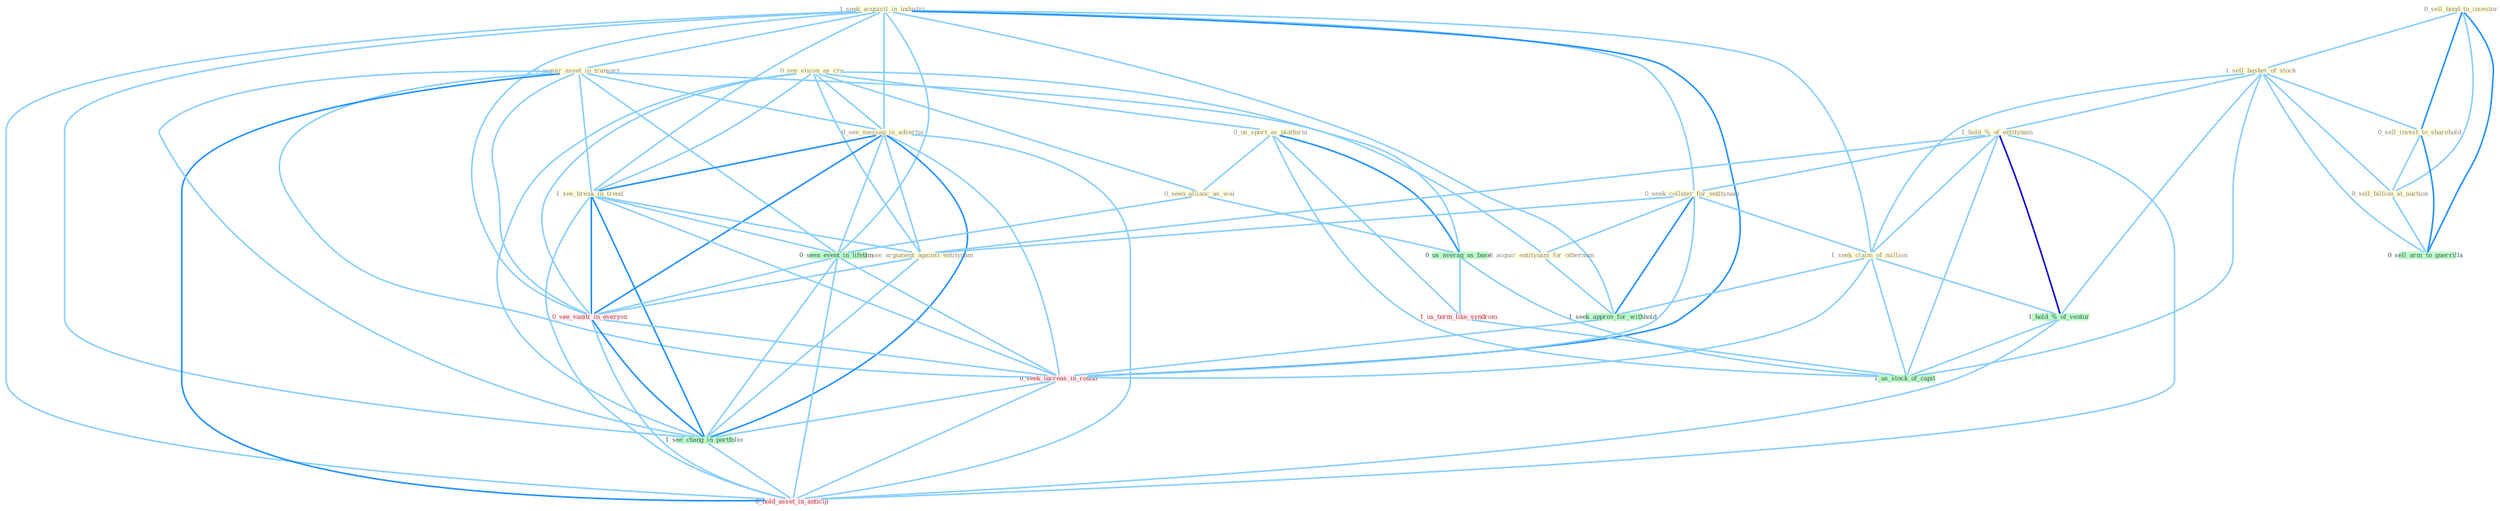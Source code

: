 Graph G{ 
    node
    [shape=polygon,style=filled,width=.5,height=.06,color="#BDFCC9",fixedsize=true,fontsize=4,
    fontcolor="#2f4f4f"];
    {node
    [color="#ffffe0", fontcolor="#8b7d6b"] "1_seek_acquisit_in_industri " "0_sell_bond_to_investor " "1_sell_basket_of_stock " "0_acquir_asset_in_transact " "0_sell_invest_to_sharehold " "0_see_vision_as_cry " "0_see_messag_in_advertis " "0_us_sport_as_platform " "1_hold_%_of_entitynam " "1_see_break_in_trend " "0_sell_billion_at_auction " "0_seek_collater_for_entitynam " "0_acquir_entitynam_for_othernum " "1_seek_claim_of_million " "1_see_argument_against_entitynam " "0_seen_allianc_as_wai "}
{node [color="#fff0f5", fontcolor="#b22222"] "1_us_term_like_syndrom " "0_see_vaniti_in_everyon " "0_seek_increas_in_round " "0_hold_asset_in_anticip "}
edge [color="#B0E2FF"];

	"1_seek_acquisit_in_industri " -- "0_acquir_asset_in_transact " [w="1", color="#87cefa" ];
	"1_seek_acquisit_in_industri " -- "0_see_messag_in_advertis " [w="1", color="#87cefa" ];
	"1_seek_acquisit_in_industri " -- "1_see_break_in_trend " [w="1", color="#87cefa" ];
	"1_seek_acquisit_in_industri " -- "0_seek_collater_for_entitynam " [w="1", color="#87cefa" ];
	"1_seek_acquisit_in_industri " -- "1_seek_claim_of_million " [w="1", color="#87cefa" ];
	"1_seek_acquisit_in_industri " -- "0_seen_event_in_lifetim " [w="1", color="#87cefa" ];
	"1_seek_acquisit_in_industri " -- "1_seek_approv_for_withhold " [w="1", color="#87cefa" ];
	"1_seek_acquisit_in_industri " -- "0_see_vaniti_in_everyon " [w="1", color="#87cefa" ];
	"1_seek_acquisit_in_industri " -- "0_seek_increas_in_round " [w="2", color="#1e90ff" , len=0.8];
	"1_seek_acquisit_in_industri " -- "1_see_chang_in_portfolio " [w="1", color="#87cefa" ];
	"1_seek_acquisit_in_industri " -- "0_hold_asset_in_anticip " [w="1", color="#87cefa" ];
	"0_sell_bond_to_investor " -- "1_sell_basket_of_stock " [w="1", color="#87cefa" ];
	"0_sell_bond_to_investor " -- "0_sell_invest_to_sharehold " [w="2", color="#1e90ff" , len=0.8];
	"0_sell_bond_to_investor " -- "0_sell_billion_at_auction " [w="1", color="#87cefa" ];
	"0_sell_bond_to_investor " -- "0_sell_arm_to_guerrilla " [w="2", color="#1e90ff" , len=0.8];
	"1_sell_basket_of_stock " -- "0_sell_invest_to_sharehold " [w="1", color="#87cefa" ];
	"1_sell_basket_of_stock " -- "1_hold_%_of_entitynam " [w="1", color="#87cefa" ];
	"1_sell_basket_of_stock " -- "0_sell_billion_at_auction " [w="1", color="#87cefa" ];
	"1_sell_basket_of_stock " -- "1_seek_claim_of_million " [w="1", color="#87cefa" ];
	"1_sell_basket_of_stock " -- "1_hold_%_of_ventur " [w="1", color="#87cefa" ];
	"1_sell_basket_of_stock " -- "0_sell_arm_to_guerrilla " [w="1", color="#87cefa" ];
	"1_sell_basket_of_stock " -- "1_us_stock_of_capit " [w="1", color="#87cefa" ];
	"0_acquir_asset_in_transact " -- "0_see_messag_in_advertis " [w="1", color="#87cefa" ];
	"0_acquir_asset_in_transact " -- "1_see_break_in_trend " [w="1", color="#87cefa" ];
	"0_acquir_asset_in_transact " -- "0_acquir_entitynam_for_othernum " [w="1", color="#87cefa" ];
	"0_acquir_asset_in_transact " -- "0_seen_event_in_lifetim " [w="1", color="#87cefa" ];
	"0_acquir_asset_in_transact " -- "0_see_vaniti_in_everyon " [w="1", color="#87cefa" ];
	"0_acquir_asset_in_transact " -- "0_seek_increas_in_round " [w="1", color="#87cefa" ];
	"0_acquir_asset_in_transact " -- "1_see_chang_in_portfolio " [w="1", color="#87cefa" ];
	"0_acquir_asset_in_transact " -- "0_hold_asset_in_anticip " [w="2", color="#1e90ff" , len=0.8];
	"0_sell_invest_to_sharehold " -- "0_sell_billion_at_auction " [w="1", color="#87cefa" ];
	"0_sell_invest_to_sharehold " -- "0_sell_arm_to_guerrilla " [w="2", color="#1e90ff" , len=0.8];
	"0_see_vision_as_cry " -- "0_see_messag_in_advertis " [w="1", color="#87cefa" ];
	"0_see_vision_as_cry " -- "0_us_sport_as_platform " [w="1", color="#87cefa" ];
	"0_see_vision_as_cry " -- "1_see_break_in_trend " [w="1", color="#87cefa" ];
	"0_see_vision_as_cry " -- "1_see_argument_against_entitynam " [w="1", color="#87cefa" ];
	"0_see_vision_as_cry " -- "0_seen_allianc_as_wai " [w="1", color="#87cefa" ];
	"0_see_vision_as_cry " -- "0_us_averag_as_base " [w="1", color="#87cefa" ];
	"0_see_vision_as_cry " -- "0_see_vaniti_in_everyon " [w="1", color="#87cefa" ];
	"0_see_vision_as_cry " -- "1_see_chang_in_portfolio " [w="1", color="#87cefa" ];
	"0_see_messag_in_advertis " -- "1_see_break_in_trend " [w="2", color="#1e90ff" , len=0.8];
	"0_see_messag_in_advertis " -- "1_see_argument_against_entitynam " [w="1", color="#87cefa" ];
	"0_see_messag_in_advertis " -- "0_seen_event_in_lifetim " [w="1", color="#87cefa" ];
	"0_see_messag_in_advertis " -- "0_see_vaniti_in_everyon " [w="2", color="#1e90ff" , len=0.8];
	"0_see_messag_in_advertis " -- "0_seek_increas_in_round " [w="1", color="#87cefa" ];
	"0_see_messag_in_advertis " -- "1_see_chang_in_portfolio " [w="2", color="#1e90ff" , len=0.8];
	"0_see_messag_in_advertis " -- "0_hold_asset_in_anticip " [w="1", color="#87cefa" ];
	"0_us_sport_as_platform " -- "0_seen_allianc_as_wai " [w="1", color="#87cefa" ];
	"0_us_sport_as_platform " -- "0_us_averag_as_base " [w="2", color="#1e90ff" , len=0.8];
	"0_us_sport_as_platform " -- "1_us_term_like_syndrom " [w="1", color="#87cefa" ];
	"0_us_sport_as_platform " -- "1_us_stock_of_capit " [w="1", color="#87cefa" ];
	"1_hold_%_of_entitynam " -- "0_seek_collater_for_entitynam " [w="1", color="#87cefa" ];
	"1_hold_%_of_entitynam " -- "1_seek_claim_of_million " [w="1", color="#87cefa" ];
	"1_hold_%_of_entitynam " -- "1_see_argument_against_entitynam " [w="1", color="#87cefa" ];
	"1_hold_%_of_entitynam " -- "1_hold_%_of_ventur " [w="3", color="#0000cd" , len=0.6];
	"1_hold_%_of_entitynam " -- "1_us_stock_of_capit " [w="1", color="#87cefa" ];
	"1_hold_%_of_entitynam " -- "0_hold_asset_in_anticip " [w="1", color="#87cefa" ];
	"1_see_break_in_trend " -- "1_see_argument_against_entitynam " [w="1", color="#87cefa" ];
	"1_see_break_in_trend " -- "0_seen_event_in_lifetim " [w="1", color="#87cefa" ];
	"1_see_break_in_trend " -- "0_see_vaniti_in_everyon " [w="2", color="#1e90ff" , len=0.8];
	"1_see_break_in_trend " -- "0_seek_increas_in_round " [w="1", color="#87cefa" ];
	"1_see_break_in_trend " -- "1_see_chang_in_portfolio " [w="2", color="#1e90ff" , len=0.8];
	"1_see_break_in_trend " -- "0_hold_asset_in_anticip " [w="1", color="#87cefa" ];
	"0_sell_billion_at_auction " -- "0_sell_arm_to_guerrilla " [w="1", color="#87cefa" ];
	"0_seek_collater_for_entitynam " -- "0_acquir_entitynam_for_othernum " [w="1", color="#87cefa" ];
	"0_seek_collater_for_entitynam " -- "1_seek_claim_of_million " [w="1", color="#87cefa" ];
	"0_seek_collater_for_entitynam " -- "1_see_argument_against_entitynam " [w="1", color="#87cefa" ];
	"0_seek_collater_for_entitynam " -- "1_seek_approv_for_withhold " [w="2", color="#1e90ff" , len=0.8];
	"0_seek_collater_for_entitynam " -- "0_seek_increas_in_round " [w="1", color="#87cefa" ];
	"0_acquir_entitynam_for_othernum " -- "1_seek_approv_for_withhold " [w="1", color="#87cefa" ];
	"1_seek_claim_of_million " -- "1_seek_approv_for_withhold " [w="1", color="#87cefa" ];
	"1_seek_claim_of_million " -- "1_hold_%_of_ventur " [w="1", color="#87cefa" ];
	"1_seek_claim_of_million " -- "0_seek_increas_in_round " [w="1", color="#87cefa" ];
	"1_seek_claim_of_million " -- "1_us_stock_of_capit " [w="1", color="#87cefa" ];
	"1_see_argument_against_entitynam " -- "0_see_vaniti_in_everyon " [w="1", color="#87cefa" ];
	"1_see_argument_against_entitynam " -- "1_see_chang_in_portfolio " [w="1", color="#87cefa" ];
	"0_seen_allianc_as_wai " -- "0_seen_event_in_lifetim " [w="1", color="#87cefa" ];
	"0_seen_allianc_as_wai " -- "0_us_averag_as_base " [w="1", color="#87cefa" ];
	"0_seen_event_in_lifetim " -- "0_see_vaniti_in_everyon " [w="1", color="#87cefa" ];
	"0_seen_event_in_lifetim " -- "0_seek_increas_in_round " [w="1", color="#87cefa" ];
	"0_seen_event_in_lifetim " -- "1_see_chang_in_portfolio " [w="1", color="#87cefa" ];
	"0_seen_event_in_lifetim " -- "0_hold_asset_in_anticip " [w="1", color="#87cefa" ];
	"0_us_averag_as_base " -- "1_us_term_like_syndrom " [w="1", color="#87cefa" ];
	"0_us_averag_as_base " -- "1_us_stock_of_capit " [w="1", color="#87cefa" ];
	"1_us_term_like_syndrom " -- "1_us_stock_of_capit " [w="1", color="#87cefa" ];
	"1_seek_approv_for_withhold " -- "0_seek_increas_in_round " [w="1", color="#87cefa" ];
	"1_hold_%_of_ventur " -- "1_us_stock_of_capit " [w="1", color="#87cefa" ];
	"1_hold_%_of_ventur " -- "0_hold_asset_in_anticip " [w="1", color="#87cefa" ];
	"0_see_vaniti_in_everyon " -- "0_seek_increas_in_round " [w="1", color="#87cefa" ];
	"0_see_vaniti_in_everyon " -- "1_see_chang_in_portfolio " [w="2", color="#1e90ff" , len=0.8];
	"0_see_vaniti_in_everyon " -- "0_hold_asset_in_anticip " [w="1", color="#87cefa" ];
	"0_seek_increas_in_round " -- "1_see_chang_in_portfolio " [w="1", color="#87cefa" ];
	"0_seek_increas_in_round " -- "0_hold_asset_in_anticip " [w="1", color="#87cefa" ];
	"1_see_chang_in_portfolio " -- "0_hold_asset_in_anticip " [w="1", color="#87cefa" ];
}